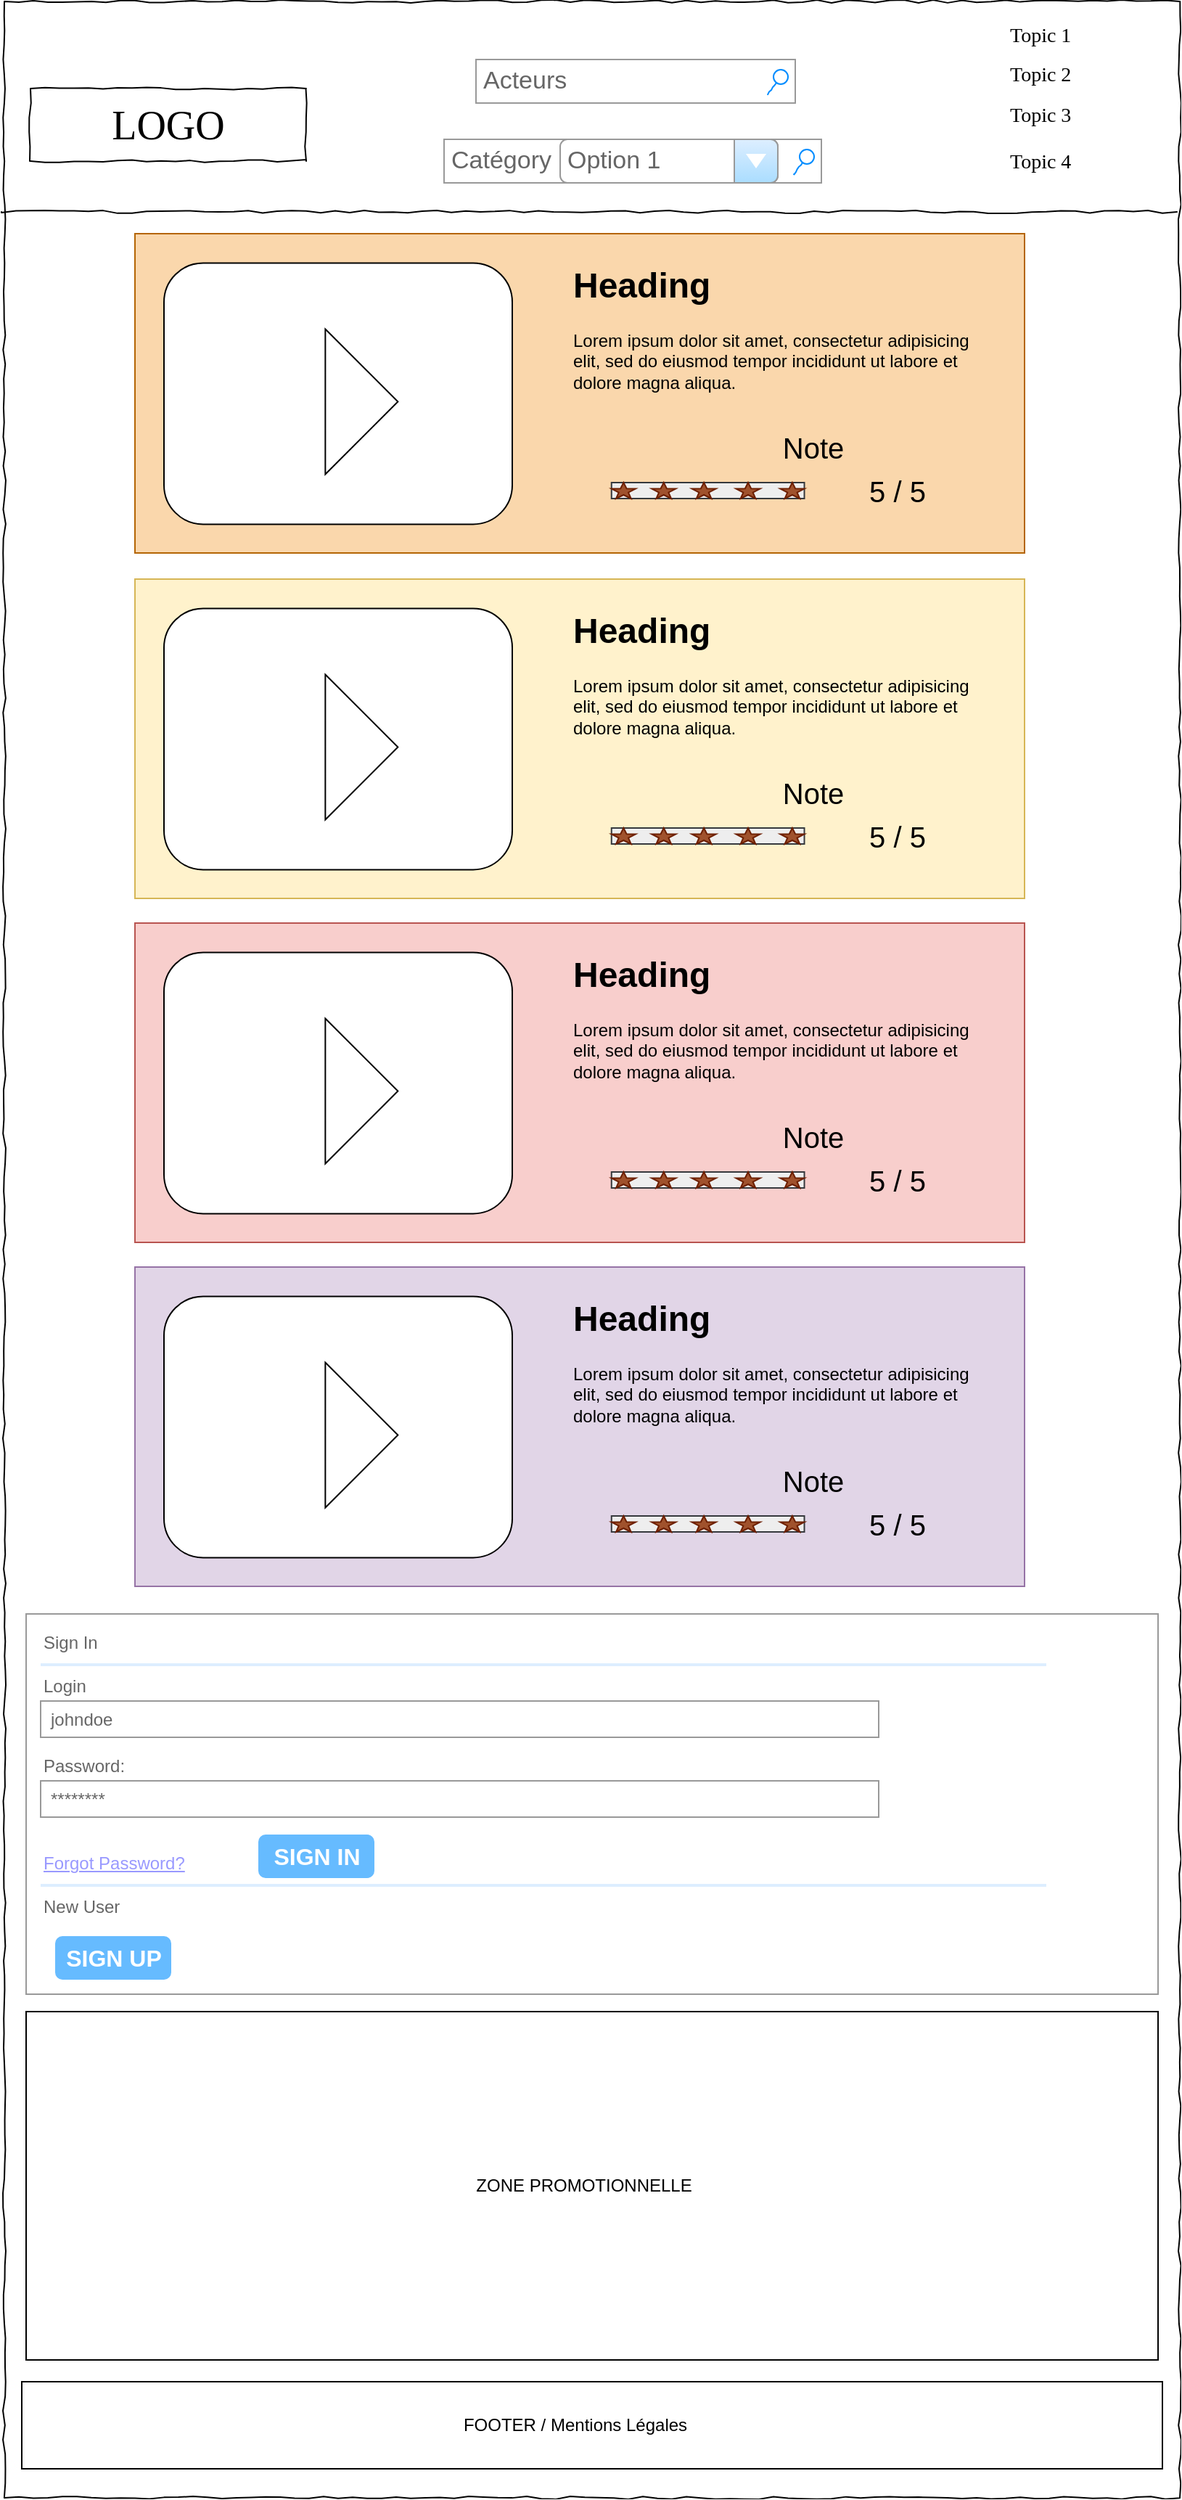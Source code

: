 <mxfile version="10.6.0" type="github"><diagram name="Page-1" id="03018318-947c-dd8e-b7a3-06fadd420f32"><mxGraphModel dx="1885" dy="1305" grid="1" gridSize="10" guides="1" tooltips="1" connect="1" arrows="1" fold="1" page="1" pageScale="1" pageWidth="827" pageHeight="1169" background="#ffffff" math="0" shadow="0"><root><mxCell id="0"/><mxCell id="1" parent="0"/><mxCell id="677b7b8949515195-1" value="" style="whiteSpace=wrap;html=1;rounded=0;shadow=0;labelBackgroundColor=none;strokeColor=#000000;strokeWidth=1;fillColor=none;fontFamily=Verdana;fontSize=12;fontColor=#000000;align=center;comic=1;" parent="1" vertex="1"><mxGeometry x="22" width="810" height="1720" as="geometry"/></mxCell><mxCell id="677b7b8949515195-2" value="LOGO" style="whiteSpace=wrap;html=1;rounded=0;shadow=0;labelBackgroundColor=none;strokeColor=#000000;strokeWidth=1;fillColor=#ffffff;fontFamily=Verdana;fontSize=28;fontColor=#000000;align=center;comic=1;" parent="1" vertex="1"><mxGeometry x="40" y="60" width="190" height="50" as="geometry"/></mxCell><mxCell id="677b7b8949515195-3" value="Acteurs" style="strokeWidth=1;shadow=0;dashed=0;align=center;html=1;shape=mxgraph.mockup.forms.searchBox;strokeColor=#999999;mainText=;fillColor=#ffffff;strokeColor2=#008cff;fontColor=#666666;fontSize=17;align=left;spacingLeft=3;rounded=0;labelBackgroundColor=none;comic=1;" parent="1" vertex="1"><mxGeometry x="347" y="40" width="220" height="30" as="geometry"/></mxCell><mxCell id="677b7b8949515195-4" value="Topic 1" style="text;html=1;points=[];align=left;verticalAlign=top;spacingTop=-4;fontSize=14;fontFamily=Verdana;fontColor=#000000;" parent="1" vertex="1"><mxGeometry x="713" y="12.5" width="60" height="20" as="geometry"/></mxCell><mxCell id="677b7b8949515195-5" value="Topic 2" style="text;html=1;points=[];align=left;verticalAlign=top;spacingTop=-4;fontSize=14;fontFamily=Verdana;fontColor=#000000;" parent="1" vertex="1"><mxGeometry x="713" y="40" width="60" height="20" as="geometry"/></mxCell><mxCell id="677b7b8949515195-6" value="Topic 3" style="text;html=1;points=[];align=left;verticalAlign=top;spacingTop=-4;fontSize=14;fontFamily=Verdana;fontColor=#000000;" parent="1" vertex="1"><mxGeometry x="713" y="67.5" width="60" height="20" as="geometry"/></mxCell><mxCell id="677b7b8949515195-7" value="Topic 4" style="text;html=1;points=[];align=left;verticalAlign=top;spacingTop=-4;fontSize=14;fontFamily=Verdana;fontColor=#000000;" parent="1" vertex="1"><mxGeometry x="713" y="100" width="60" height="20" as="geometry"/></mxCell><mxCell id="677b7b8949515195-9" value="" style="line;strokeWidth=1;html=1;rounded=0;shadow=0;labelBackgroundColor=none;fillColor=none;fontFamily=Verdana;fontSize=14;fontColor=#000000;align=center;comic=1;" parent="1" vertex="1"><mxGeometry x="20" y="140" width="810" height="10" as="geometry"/></mxCell><mxCell id="lKfulkvNiiloIDJ0QxJq-32" value="" style="group" parent="1" vertex="1" connectable="0"><mxGeometry x="340" y="454.5" width="70" height="11" as="geometry"/></mxCell><mxCell id="lKfulkvNiiloIDJ0QxJq-38" value="" style="group" parent="1" vertex="1" connectable="0"><mxGeometry x="600" y="460" width="50" height="11" as="geometry"/></mxCell><mxCell id="taW5gzrHJT_6qCk1yIk9-72" value="" style="strokeWidth=1;shadow=0;dashed=0;align=center;html=1;shape=mxgraph.mockup.forms.rrect;rSize=0;strokeColor=#999999;fillColor=#ffffff;" parent="1" vertex="1"><mxGeometry x="37" y="1111" width="780" height="262" as="geometry"/></mxCell><mxCell id="taW5gzrHJT_6qCk1yIk9-73" value="Sign In" style="strokeWidth=1;shadow=0;dashed=0;align=center;html=1;shape=mxgraph.mockup.forms.anchor;fontSize=12;fontColor=#666666;align=left;resizeWidth=1;spacingLeft=0;" parent="taW5gzrHJT_6qCk1yIk9-72" vertex="1"><mxGeometry width="385" height="20" relative="1" as="geometry"><mxPoint x="10" y="10" as="offset"/></mxGeometry></mxCell><mxCell id="taW5gzrHJT_6qCk1yIk9-74" value="" style="shape=line;strokeColor=#ddeeff;strokeWidth=2;html=1;resizeWidth=1;" parent="taW5gzrHJT_6qCk1yIk9-72" vertex="1"><mxGeometry width="693" height="10" relative="1" as="geometry"><mxPoint x="10" y="30" as="offset"/></mxGeometry></mxCell><mxCell id="taW5gzrHJT_6qCk1yIk9-75" value="Login" style="strokeWidth=1;shadow=0;dashed=0;align=center;html=1;shape=mxgraph.mockup.forms.anchor;fontSize=12;fontColor=#666666;align=left;resizeWidth=1;spacingLeft=0;" parent="taW5gzrHJT_6qCk1yIk9-72" vertex="1"><mxGeometry width="385" height="20" relative="1" as="geometry"><mxPoint x="10" y="40" as="offset"/></mxGeometry></mxCell><mxCell id="taW5gzrHJT_6qCk1yIk9-76" value="johndoe" style="strokeWidth=1;shadow=0;dashed=0;align=center;html=1;shape=mxgraph.mockup.forms.rrect;rSize=0;strokeColor=#999999;fontColor=#666666;align=left;spacingLeft=5;resizeWidth=1;" parent="taW5gzrHJT_6qCk1yIk9-72" vertex="1"><mxGeometry width="577.5" height="25" relative="1" as="geometry"><mxPoint x="10" y="60" as="offset"/></mxGeometry></mxCell><mxCell id="taW5gzrHJT_6qCk1yIk9-77" value="Password:" style="strokeWidth=1;shadow=0;dashed=0;align=center;html=1;shape=mxgraph.mockup.forms.anchor;fontSize=12;fontColor=#666666;align=left;resizeWidth=1;spacingLeft=0;" parent="taW5gzrHJT_6qCk1yIk9-72" vertex="1"><mxGeometry width="385" height="20" relative="1" as="geometry"><mxPoint x="10" y="95" as="offset"/></mxGeometry></mxCell><mxCell id="taW5gzrHJT_6qCk1yIk9-78" value="********" style="strokeWidth=1;shadow=0;dashed=0;align=center;html=1;shape=mxgraph.mockup.forms.rrect;rSize=0;strokeColor=#999999;fontColor=#666666;align=left;spacingLeft=5;resizeWidth=1;" parent="taW5gzrHJT_6qCk1yIk9-72" vertex="1"><mxGeometry width="577.5" height="25" relative="1" as="geometry"><mxPoint x="10" y="115" as="offset"/></mxGeometry></mxCell><mxCell id="taW5gzrHJT_6qCk1yIk9-79" value="SIGN IN" style="strokeWidth=1;shadow=0;dashed=0;align=center;html=1;shape=mxgraph.mockup.forms.rrect;rSize=5;strokeColor=none;fontColor=#ffffff;fillColor=#66bbff;fontSize=16;fontStyle=1;" parent="taW5gzrHJT_6qCk1yIk9-72" vertex="1"><mxGeometry y="1" width="80" height="30" relative="1" as="geometry"><mxPoint x="160" y="-110" as="offset"/></mxGeometry></mxCell><mxCell id="taW5gzrHJT_6qCk1yIk9-80" value="Forgot Password?" style="strokeWidth=1;shadow=0;dashed=0;align=center;html=1;shape=mxgraph.mockup.forms.anchor;fontSize=12;fontColor=#9999ff;align=left;spacingLeft=0;fontStyle=4;resizeWidth=1;" parent="taW5gzrHJT_6qCk1yIk9-72" vertex="1"><mxGeometry y="1" width="577.5" height="20" relative="1" as="geometry"><mxPoint x="10" y="-100" as="offset"/></mxGeometry></mxCell><mxCell id="taW5gzrHJT_6qCk1yIk9-81" value="" style="shape=line;strokeColor=#ddeeff;strokeWidth=2;html=1;resizeWidth=1;" parent="taW5gzrHJT_6qCk1yIk9-72" vertex="1"><mxGeometry y="1" width="693" height="10" relative="1" as="geometry"><mxPoint x="10" y="-80" as="offset"/></mxGeometry></mxCell><mxCell id="taW5gzrHJT_6qCk1yIk9-82" value="New User" style="strokeWidth=1;shadow=0;dashed=0;align=center;html=1;shape=mxgraph.mockup.forms.anchor;fontSize=12;fontColor=#666666;align=left;spacingLeft=0;resizeWidth=1;" parent="taW5gzrHJT_6qCk1yIk9-72" vertex="1"><mxGeometry y="1" width="577.5" height="20" relative="1" as="geometry"><mxPoint x="10" y="-70" as="offset"/></mxGeometry></mxCell><mxCell id="taW5gzrHJT_6qCk1yIk9-83" value="SIGN UP" style="strokeWidth=1;shadow=0;dashed=0;align=center;html=1;shape=mxgraph.mockup.forms.rrect;rSize=5;strokeColor=none;fontColor=#ffffff;fillColor=#66bbff;fontSize=16;fontStyle=1;" parent="taW5gzrHJT_6qCk1yIk9-72" vertex="1"><mxGeometry y="1" width="80" height="30" relative="1" as="geometry"><mxPoint x="20" y="-40" as="offset"/></mxGeometry></mxCell><mxCell id="eTS7ZX2Xojl26fILgwfa-23" value="" style="group" parent="1" vertex="1" connectable="0"><mxGeometry x="325" y="95" width="260" height="30" as="geometry"/></mxCell><mxCell id="lKfulkvNiiloIDJ0QxJq-56" value="Catégory" style="strokeWidth=1;shadow=0;dashed=0;align=center;html=1;shape=mxgraph.mockup.forms.searchBox;strokeColor=#999999;mainText=;fillColor=#ffffff;strokeColor2=#008cff;fontColor=#666666;fontSize=17;align=left;spacingLeft=3;rounded=0;labelBackgroundColor=none;comic=1;" parent="eTS7ZX2Xojl26fILgwfa-23" vertex="1"><mxGeometry width="260" height="30" as="geometry"/></mxCell><mxCell id="lKfulkvNiiloIDJ0QxJq-57" value="Option 1" style="strokeWidth=1;shadow=0;dashed=0;align=center;html=1;shape=mxgraph.mockup.forms.comboBox;strokeColor=#999999;fillColor=#ddeeff;align=left;fillColor2=#aaddff;mainText=;fontColor=#666666;fontSize=17;spacingLeft=3;" parent="eTS7ZX2Xojl26fILgwfa-23" vertex="1"><mxGeometry x="80" width="150" height="30" as="geometry"/></mxCell><mxCell id="SV3RdpETDHcTMeed_l93-1" value="" style="group" vertex="1" connectable="0" parent="1"><mxGeometry x="34" y="1640" width="780" height="60" as="geometry"/></mxCell><mxCell id="lKfulkvNiiloIDJ0QxJq-52" value="" style="rounded=0;whiteSpace=wrap;html=1;" parent="SV3RdpETDHcTMeed_l93-1" vertex="1"><mxGeometry width="786" height="60" as="geometry"/></mxCell><mxCell id="lKfulkvNiiloIDJ0QxJq-53" value="FOOTER / Mentions Légales" style="text;html=1;strokeColor=none;fillColor=none;align=center;verticalAlign=middle;whiteSpace=wrap;rounded=0;" parent="SV3RdpETDHcTMeed_l93-1" vertex="1"><mxGeometry x="162" y="20" width="439" height="20" as="geometry"/></mxCell><mxCell id="SV3RdpETDHcTMeed_l93-2" value="" style="group" vertex="1" connectable="0" parent="1"><mxGeometry x="37" y="1385" width="780" height="240" as="geometry"/></mxCell><mxCell id="lKfulkvNiiloIDJ0QxJq-54" value="" style="rounded=0;whiteSpace=wrap;html=1;" parent="SV3RdpETDHcTMeed_l93-2" vertex="1"><mxGeometry width="780" height="240" as="geometry"/></mxCell><mxCell id="lKfulkvNiiloIDJ0QxJq-55" value="ZONE PROMOTIONNELLE" style="text;html=1;strokeColor=none;fillColor=none;align=center;verticalAlign=middle;whiteSpace=wrap;rounded=0;" parent="SV3RdpETDHcTMeed_l93-2" vertex="1"><mxGeometry x="235.5" y="92.5" width="297" height="55" as="geometry"/></mxCell><mxCell id="SV3RdpETDHcTMeed_l93-64" value="" style="group" vertex="1" connectable="0" parent="1"><mxGeometry x="112" y="160" width="615" height="220" as="geometry"/></mxCell><mxCell id="SV3RdpETDHcTMeed_l93-65" value="" style="group" vertex="1" connectable="0" parent="SV3RdpETDHcTMeed_l93-64"><mxGeometry width="613" height="220" as="geometry"/></mxCell><mxCell id="SV3RdpETDHcTMeed_l93-66" value="" style="group" vertex="1" connectable="0" parent="SV3RdpETDHcTMeed_l93-65"><mxGeometry width="613" height="220" as="geometry"/></mxCell><mxCell id="SV3RdpETDHcTMeed_l93-67" value="" style="group" vertex="1" connectable="0" parent="SV3RdpETDHcTMeed_l93-66"><mxGeometry width="613" height="220" as="geometry"/></mxCell><mxCell id="SV3RdpETDHcTMeed_l93-68" value="" style="text;html=1;strokeColor=#b46504;fillColor=#fad7ac;spacing=5;spacingTop=-20;whiteSpace=wrap;overflow=hidden;rounded=0;" vertex="1" parent="SV3RdpETDHcTMeed_l93-67"><mxGeometry width="613" height="220" as="geometry"/></mxCell><mxCell id="SV3RdpETDHcTMeed_l93-69" value="&lt;h1&gt;Heading&lt;/h1&gt;&lt;p&gt;Lorem ipsum dolor sit amet, consectetur adipisicing elit, sed do eiusmod tempor incididunt ut labore et dolore magna aliqua.&lt;/p&gt;" style="text;html=1;strokeColor=none;fillColor=none;spacing=5;spacingTop=-20;whiteSpace=wrap;overflow=hidden;rounded=0;" vertex="1" parent="SV3RdpETDHcTMeed_l93-67"><mxGeometry x="297" y="16" width="293" height="121" as="geometry"/></mxCell><mxCell id="SV3RdpETDHcTMeed_l93-70" value="&lt;font style=&quot;font-size: 20px&quot;&gt;Note&lt;/font&gt;" style="text;html=1;strokeColor=none;fillColor=none;align=center;verticalAlign=middle;whiteSpace=wrap;rounded=0;" vertex="1" parent="SV3RdpETDHcTMeed_l93-67"><mxGeometry x="403.342" y="137.176" width="129.053" height="20.24" as="geometry"/></mxCell><mxCell id="SV3RdpETDHcTMeed_l93-71" value="&lt;font style=&quot;font-size: 20px&quot;&gt;5 / 5&lt;/font&gt;" style="text;html=1;strokeColor=none;fillColor=none;align=center;verticalAlign=middle;whiteSpace=wrap;rounded=0;" vertex="1" parent="SV3RdpETDHcTMeed_l93-67"><mxGeometry x="461.053" y="166.916" width="129.053" height="20.24" as="geometry"/></mxCell><mxCell id="SV3RdpETDHcTMeed_l93-72" value="" style="group" vertex="1" connectable="0" parent="SV3RdpETDHcTMeed_l93-67"><mxGeometry x="328.379" y="91.5" width="132.884" height="91" as="geometry"/></mxCell><mxCell id="SV3RdpETDHcTMeed_l93-73" value="" style="group;fillColor=#eeeeee;strokeColor=#36393d;" vertex="1" connectable="0" parent="SV3RdpETDHcTMeed_l93-72"><mxGeometry y="80" width="132.884" height="11" as="geometry"/></mxCell><mxCell id="SV3RdpETDHcTMeed_l93-74" value="" style="group" vertex="1" connectable="0" parent="SV3RdpETDHcTMeed_l93-73"><mxGeometry width="132.884" height="11" as="geometry"/></mxCell><mxCell id="SV3RdpETDHcTMeed_l93-75" value="" style="group" vertex="1" connectable="0" parent="SV3RdpETDHcTMeed_l93-74"><mxGeometry width="132.884" height="11" as="geometry"/></mxCell><mxCell id="SV3RdpETDHcTMeed_l93-76" value="" style="shadow=0;dashed=0;html=1;strokeColor=#6D1F00;labelPosition=center;verticalLabelPosition=bottom;verticalAlign=top;align=center;shape=mxgraph.mscae.general_symbols.premium_star;fillColor=#a0522d;fontColor=#ffffff;" vertex="1" parent="SV3RdpETDHcTMeed_l93-75"><mxGeometry width="16.611" height="11" as="geometry"/></mxCell><mxCell id="SV3RdpETDHcTMeed_l93-77" value="" style="shadow=0;dashed=0;html=1;strokeColor=#6D1F00;labelPosition=center;verticalLabelPosition=bottom;verticalAlign=top;align=center;shape=mxgraph.mscae.general_symbols.premium_star;fillColor=#a0522d;fontColor=#ffffff;" vertex="1" parent="SV3RdpETDHcTMeed_l93-75"><mxGeometry x="27.684" width="16.611" height="11" as="geometry"/></mxCell><mxCell id="SV3RdpETDHcTMeed_l93-78" value="" style="shadow=0;dashed=0;html=1;strokeColor=#6D1F00;labelPosition=center;verticalLabelPosition=bottom;verticalAlign=top;align=center;shape=mxgraph.mscae.general_symbols.premium_star;fillColor=#a0522d;fontColor=#ffffff;" vertex="1" parent="SV3RdpETDHcTMeed_l93-75"><mxGeometry x="55.368" width="16.611" height="11" as="geometry"/></mxCell><mxCell id="SV3RdpETDHcTMeed_l93-79" value="" style="shadow=0;dashed=0;html=1;strokeColor=#6D1F00;labelPosition=center;verticalLabelPosition=bottom;verticalAlign=top;align=center;shape=mxgraph.mscae.general_symbols.premium_star;fillColor=#a0522d;fontColor=#ffffff;" vertex="1" parent="SV3RdpETDHcTMeed_l93-75"><mxGeometry x="85.821" width="16.611" height="11" as="geometry"/></mxCell><mxCell id="SV3RdpETDHcTMeed_l93-80" value="" style="shadow=0;dashed=0;html=1;strokeColor=#6D1F00;labelPosition=center;verticalLabelPosition=bottom;verticalAlign=top;align=center;shape=mxgraph.mscae.general_symbols.premium_star;fillColor=#a0522d;fontColor=#ffffff;" vertex="1" parent="SV3RdpETDHcTMeed_l93-75"><mxGeometry x="116.274" width="16.611" height="11" as="geometry"/></mxCell><mxCell id="SV3RdpETDHcTMeed_l93-81" value="" style="group" vertex="1" connectable="0" parent="SV3RdpETDHcTMeed_l93-66"><mxGeometry y="10.12" width="613" height="256.036" as="geometry"/></mxCell><mxCell id="SV3RdpETDHcTMeed_l93-82" value="" style="group" vertex="1" connectable="0" parent="SV3RdpETDHcTMeed_l93-81"><mxGeometry x="20" y="10.12" width="270" height="242.88" as="geometry"/></mxCell><mxCell id="SV3RdpETDHcTMeed_l93-83" value="" style="rounded=1;whiteSpace=wrap;html=1;" vertex="1" parent="SV3RdpETDHcTMeed_l93-82"><mxGeometry width="240" height="180" as="geometry"/></mxCell><mxCell id="SV3RdpETDHcTMeed_l93-84" value="" style="triangle;whiteSpace=wrap;html=1;" vertex="1" parent="SV3RdpETDHcTMeed_l93-82"><mxGeometry x="111.176" y="45.54" width="50" height="100" as="geometry"/></mxCell><mxCell id="SV3RdpETDHcTMeed_l93-20" value="" style="group" vertex="1" connectable="0" parent="1"><mxGeometry x="112" y="872" width="613" height="266.156" as="geometry"/></mxCell><mxCell id="SV3RdpETDHcTMeed_l93-19" value="" style="group" vertex="1" connectable="0" parent="SV3RdpETDHcTMeed_l93-20"><mxGeometry width="613" height="220" as="geometry"/></mxCell><mxCell id="lKfulkvNiiloIDJ0QxJq-4" value="" style="text;html=1;strokeColor=#9673a6;fillColor=#e1d5e7;spacing=5;spacingTop=-20;whiteSpace=wrap;overflow=hidden;rounded=0;" parent="SV3RdpETDHcTMeed_l93-19" vertex="1"><mxGeometry width="613" height="220" as="geometry"/></mxCell><mxCell id="lKfulkvNiiloIDJ0QxJq-21" value="&lt;h1&gt;Heading&lt;/h1&gt;&lt;p&gt;Lorem ipsum dolor sit amet, consectetur adipisicing elit, sed do eiusmod tempor incididunt ut labore et dolore magna aliqua.&lt;/p&gt;" style="text;html=1;strokeColor=none;fillColor=none;spacing=5;spacingTop=-20;whiteSpace=wrap;overflow=hidden;rounded=0;" parent="SV3RdpETDHcTMeed_l93-19" vertex="1"><mxGeometry x="297" y="16" width="293" height="121" as="geometry"/></mxCell><mxCell id="taW5gzrHJT_6qCk1yIk9-86" value="&lt;font style=&quot;font-size: 20px&quot;&gt;Note&lt;/font&gt;" style="text;html=1;strokeColor=none;fillColor=none;align=center;verticalAlign=middle;whiteSpace=wrap;rounded=0;" parent="SV3RdpETDHcTMeed_l93-19" vertex="1"><mxGeometry x="403.342" y="137.176" width="129.053" height="20.24" as="geometry"/></mxCell><mxCell id="taW5gzrHJT_6qCk1yIk9-93" value="&lt;font style=&quot;font-size: 20px&quot;&gt;5 / 5&lt;/font&gt;" style="text;html=1;strokeColor=none;fillColor=none;align=center;verticalAlign=middle;whiteSpace=wrap;rounded=0;" parent="SV3RdpETDHcTMeed_l93-19" vertex="1"><mxGeometry x="461.053" y="166.916" width="129.053" height="20.24" as="geometry"/></mxCell><mxCell id="taW5gzrHJT_6qCk1yIk9-41" value="" style="group" parent="SV3RdpETDHcTMeed_l93-19" vertex="1" connectable="0"><mxGeometry x="328.379" y="91.5" width="132.884" height="91" as="geometry"/></mxCell><mxCell id="taW5gzrHJT_6qCk1yIk9-42" value="" style="group;fillColor=#eeeeee;strokeColor=#36393d;" parent="taW5gzrHJT_6qCk1yIk9-41" vertex="1" connectable="0"><mxGeometry y="80" width="132.884" height="11" as="geometry"/></mxCell><mxCell id="taW5gzrHJT_6qCk1yIk9-43" value="" style="group" parent="taW5gzrHJT_6qCk1yIk9-42" vertex="1" connectable="0"><mxGeometry width="132.884" height="11" as="geometry"/></mxCell><mxCell id="taW5gzrHJT_6qCk1yIk9-44" value="" style="group" parent="taW5gzrHJT_6qCk1yIk9-43" vertex="1" connectable="0"><mxGeometry width="132.884" height="11" as="geometry"/></mxCell><mxCell id="taW5gzrHJT_6qCk1yIk9-45" value="" style="shadow=0;dashed=0;html=1;strokeColor=#6D1F00;labelPosition=center;verticalLabelPosition=bottom;verticalAlign=top;align=center;shape=mxgraph.mscae.general_symbols.premium_star;fillColor=#a0522d;fontColor=#ffffff;" parent="taW5gzrHJT_6qCk1yIk9-44" vertex="1"><mxGeometry width="16.611" height="11" as="geometry"/></mxCell><mxCell id="taW5gzrHJT_6qCk1yIk9-46" value="" style="shadow=0;dashed=0;html=1;strokeColor=#6D1F00;labelPosition=center;verticalLabelPosition=bottom;verticalAlign=top;align=center;shape=mxgraph.mscae.general_symbols.premium_star;fillColor=#a0522d;fontColor=#ffffff;" parent="taW5gzrHJT_6qCk1yIk9-44" vertex="1"><mxGeometry x="27.684" width="16.611" height="11" as="geometry"/></mxCell><mxCell id="taW5gzrHJT_6qCk1yIk9-47" value="" style="shadow=0;dashed=0;html=1;strokeColor=#6D1F00;labelPosition=center;verticalLabelPosition=bottom;verticalAlign=top;align=center;shape=mxgraph.mscae.general_symbols.premium_star;fillColor=#a0522d;fontColor=#ffffff;" parent="taW5gzrHJT_6qCk1yIk9-44" vertex="1"><mxGeometry x="55.368" width="16.611" height="11" as="geometry"/></mxCell><mxCell id="taW5gzrHJT_6qCk1yIk9-48" value="" style="shadow=0;dashed=0;html=1;strokeColor=#6D1F00;labelPosition=center;verticalLabelPosition=bottom;verticalAlign=top;align=center;shape=mxgraph.mscae.general_symbols.premium_star;fillColor=#a0522d;fontColor=#ffffff;" parent="taW5gzrHJT_6qCk1yIk9-44" vertex="1"><mxGeometry x="85.821" width="16.611" height="11" as="geometry"/></mxCell><mxCell id="taW5gzrHJT_6qCk1yIk9-49" value="" style="shadow=0;dashed=0;html=1;strokeColor=#6D1F00;labelPosition=center;verticalLabelPosition=bottom;verticalAlign=top;align=center;shape=mxgraph.mscae.general_symbols.premium_star;fillColor=#a0522d;fontColor=#ffffff;" parent="taW5gzrHJT_6qCk1yIk9-44" vertex="1"><mxGeometry x="116.274" width="16.611" height="11" as="geometry"/></mxCell><mxCell id="SV3RdpETDHcTMeed_l93-3" value="" style="group" vertex="1" connectable="0" parent="SV3RdpETDHcTMeed_l93-20"><mxGeometry y="10.12" width="613" height="256.036" as="geometry"/></mxCell><mxCell id="lKfulkvNiiloIDJ0QxJq-15" value="" style="group" parent="SV3RdpETDHcTMeed_l93-3" vertex="1" connectable="0"><mxGeometry x="20" y="10.12" width="270" height="242.88" as="geometry"/></mxCell><mxCell id="lKfulkvNiiloIDJ0QxJq-16" value="" style="rounded=1;whiteSpace=wrap;html=1;" parent="lKfulkvNiiloIDJ0QxJq-15" vertex="1"><mxGeometry width="240" height="180" as="geometry"/></mxCell><mxCell id="lKfulkvNiiloIDJ0QxJq-17" value="" style="triangle;whiteSpace=wrap;html=1;" parent="lKfulkvNiiloIDJ0QxJq-15" vertex="1"><mxGeometry x="111.176" y="45.54" width="50" height="100" as="geometry"/></mxCell><mxCell id="SV3RdpETDHcTMeed_l93-25" value="" style="group" vertex="1" connectable="0" parent="1"><mxGeometry x="112" y="635" width="613" height="220" as="geometry"/></mxCell><mxCell id="SV3RdpETDHcTMeed_l93-26" value="" style="text;html=1;strokeColor=#b85450;fillColor=#f8cecc;spacing=5;spacingTop=-20;whiteSpace=wrap;overflow=hidden;rounded=0;" vertex="1" parent="SV3RdpETDHcTMeed_l93-25"><mxGeometry width="613" height="220" as="geometry"/></mxCell><mxCell id="SV3RdpETDHcTMeed_l93-27" value="&lt;h1&gt;Heading&lt;/h1&gt;&lt;p&gt;Lorem ipsum dolor sit amet, consectetur adipisicing elit, sed do eiusmod tempor incididunt ut labore et dolore magna aliqua.&lt;/p&gt;" style="text;html=1;strokeColor=none;fillColor=none;spacing=5;spacingTop=-20;whiteSpace=wrap;overflow=hidden;rounded=0;" vertex="1" parent="SV3RdpETDHcTMeed_l93-25"><mxGeometry x="297" y="16" width="293" height="121" as="geometry"/></mxCell><mxCell id="SV3RdpETDHcTMeed_l93-28" value="&lt;font style=&quot;font-size: 20px&quot;&gt;Note&lt;/font&gt;" style="text;html=1;strokeColor=none;fillColor=none;align=center;verticalAlign=middle;whiteSpace=wrap;rounded=0;" vertex="1" parent="SV3RdpETDHcTMeed_l93-25"><mxGeometry x="403.342" y="137.176" width="129.053" height="20.24" as="geometry"/></mxCell><mxCell id="SV3RdpETDHcTMeed_l93-29" value="&lt;font style=&quot;font-size: 20px&quot;&gt;5 / 5&lt;/font&gt;" style="text;html=1;strokeColor=none;fillColor=none;align=center;verticalAlign=middle;whiteSpace=wrap;rounded=0;" vertex="1" parent="SV3RdpETDHcTMeed_l93-25"><mxGeometry x="461.053" y="166.916" width="129.053" height="20.24" as="geometry"/></mxCell><mxCell id="SV3RdpETDHcTMeed_l93-30" value="" style="group" vertex="1" connectable="0" parent="SV3RdpETDHcTMeed_l93-25"><mxGeometry x="328.379" y="91.5" width="132.884" height="91" as="geometry"/></mxCell><mxCell id="SV3RdpETDHcTMeed_l93-31" value="" style="group;fillColor=#eeeeee;strokeColor=#36393d;" vertex="1" connectable="0" parent="SV3RdpETDHcTMeed_l93-30"><mxGeometry y="80" width="132.884" height="11" as="geometry"/></mxCell><mxCell id="SV3RdpETDHcTMeed_l93-32" value="" style="group" vertex="1" connectable="0" parent="SV3RdpETDHcTMeed_l93-31"><mxGeometry width="132.884" height="11" as="geometry"/></mxCell><mxCell id="SV3RdpETDHcTMeed_l93-33" value="" style="group" vertex="1" connectable="0" parent="SV3RdpETDHcTMeed_l93-32"><mxGeometry width="132.884" height="11" as="geometry"/></mxCell><mxCell id="SV3RdpETDHcTMeed_l93-34" value="" style="shadow=0;dashed=0;html=1;strokeColor=#6D1F00;labelPosition=center;verticalLabelPosition=bottom;verticalAlign=top;align=center;shape=mxgraph.mscae.general_symbols.premium_star;fillColor=#a0522d;fontColor=#ffffff;" vertex="1" parent="SV3RdpETDHcTMeed_l93-33"><mxGeometry width="16.611" height="11" as="geometry"/></mxCell><mxCell id="SV3RdpETDHcTMeed_l93-35" value="" style="shadow=0;dashed=0;html=1;strokeColor=#6D1F00;labelPosition=center;verticalLabelPosition=bottom;verticalAlign=top;align=center;shape=mxgraph.mscae.general_symbols.premium_star;fillColor=#a0522d;fontColor=#ffffff;" vertex="1" parent="SV3RdpETDHcTMeed_l93-33"><mxGeometry x="27.684" width="16.611" height="11" as="geometry"/></mxCell><mxCell id="SV3RdpETDHcTMeed_l93-36" value="" style="shadow=0;dashed=0;html=1;strokeColor=#6D1F00;labelPosition=center;verticalLabelPosition=bottom;verticalAlign=top;align=center;shape=mxgraph.mscae.general_symbols.premium_star;fillColor=#a0522d;fontColor=#ffffff;" vertex="1" parent="SV3RdpETDHcTMeed_l93-33"><mxGeometry x="55.368" width="16.611" height="11" as="geometry"/></mxCell><mxCell id="SV3RdpETDHcTMeed_l93-37" value="" style="shadow=0;dashed=0;html=1;strokeColor=#6D1F00;labelPosition=center;verticalLabelPosition=bottom;verticalAlign=top;align=center;shape=mxgraph.mscae.general_symbols.premium_star;fillColor=#a0522d;fontColor=#ffffff;" vertex="1" parent="SV3RdpETDHcTMeed_l93-33"><mxGeometry x="85.821" width="16.611" height="11" as="geometry"/></mxCell><mxCell id="SV3RdpETDHcTMeed_l93-38" value="" style="shadow=0;dashed=0;html=1;strokeColor=#6D1F00;labelPosition=center;verticalLabelPosition=bottom;verticalAlign=top;align=center;shape=mxgraph.mscae.general_symbols.premium_star;fillColor=#a0522d;fontColor=#ffffff;" vertex="1" parent="SV3RdpETDHcTMeed_l93-33"><mxGeometry x="116.274" width="16.611" height="11" as="geometry"/></mxCell><mxCell id="SV3RdpETDHcTMeed_l93-39" value="" style="group" vertex="1" connectable="0" parent="1"><mxGeometry x="112" y="645.12" width="613" height="256.036" as="geometry"/></mxCell><mxCell id="SV3RdpETDHcTMeed_l93-40" value="" style="group" vertex="1" connectable="0" parent="SV3RdpETDHcTMeed_l93-39"><mxGeometry x="20" y="10.12" width="270" height="242.88" as="geometry"/></mxCell><mxCell id="SV3RdpETDHcTMeed_l93-41" value="" style="rounded=1;whiteSpace=wrap;html=1;" vertex="1" parent="SV3RdpETDHcTMeed_l93-40"><mxGeometry width="240" height="180" as="geometry"/></mxCell><mxCell id="SV3RdpETDHcTMeed_l93-42" value="" style="triangle;whiteSpace=wrap;html=1;" vertex="1" parent="SV3RdpETDHcTMeed_l93-40"><mxGeometry x="111.176" y="45.54" width="50" height="100" as="geometry"/></mxCell><mxCell id="SV3RdpETDHcTMeed_l93-46" value="" style="group" vertex="1" connectable="0" parent="1"><mxGeometry x="112" y="398" width="613" height="220" as="geometry"/></mxCell><mxCell id="SV3RdpETDHcTMeed_l93-47" value="" style="text;html=1;strokeColor=#d6b656;fillColor=#fff2cc;spacing=5;spacingTop=-20;whiteSpace=wrap;overflow=hidden;rounded=0;" vertex="1" parent="SV3RdpETDHcTMeed_l93-46"><mxGeometry width="613" height="220" as="geometry"/></mxCell><mxCell id="SV3RdpETDHcTMeed_l93-48" value="&lt;h1&gt;Heading&lt;/h1&gt;&lt;p&gt;Lorem ipsum dolor sit amet, consectetur adipisicing elit, sed do eiusmod tempor incididunt ut labore et dolore magna aliqua.&lt;/p&gt;" style="text;html=1;strokeColor=none;fillColor=none;spacing=5;spacingTop=-20;whiteSpace=wrap;overflow=hidden;rounded=0;" vertex="1" parent="SV3RdpETDHcTMeed_l93-46"><mxGeometry x="297" y="16" width="293" height="121" as="geometry"/></mxCell><mxCell id="SV3RdpETDHcTMeed_l93-49" value="&lt;font style=&quot;font-size: 20px&quot;&gt;Note&lt;/font&gt;" style="text;html=1;strokeColor=none;fillColor=none;align=center;verticalAlign=middle;whiteSpace=wrap;rounded=0;" vertex="1" parent="SV3RdpETDHcTMeed_l93-46"><mxGeometry x="403.342" y="137.176" width="129.053" height="20.24" as="geometry"/></mxCell><mxCell id="SV3RdpETDHcTMeed_l93-50" value="&lt;font style=&quot;font-size: 20px&quot;&gt;5 / 5&lt;/font&gt;" style="text;html=1;strokeColor=none;fillColor=none;align=center;verticalAlign=middle;whiteSpace=wrap;rounded=0;" vertex="1" parent="SV3RdpETDHcTMeed_l93-46"><mxGeometry x="461.053" y="166.916" width="129.053" height="20.24" as="geometry"/></mxCell><mxCell id="SV3RdpETDHcTMeed_l93-51" value="" style="group" vertex="1" connectable="0" parent="SV3RdpETDHcTMeed_l93-46"><mxGeometry x="328.379" y="91.5" width="132.884" height="91" as="geometry"/></mxCell><mxCell id="SV3RdpETDHcTMeed_l93-52" value="" style="group;fillColor=#eeeeee;strokeColor=#36393d;" vertex="1" connectable="0" parent="SV3RdpETDHcTMeed_l93-51"><mxGeometry y="80" width="132.884" height="11" as="geometry"/></mxCell><mxCell id="SV3RdpETDHcTMeed_l93-53" value="" style="group" vertex="1" connectable="0" parent="SV3RdpETDHcTMeed_l93-52"><mxGeometry width="132.884" height="11" as="geometry"/></mxCell><mxCell id="SV3RdpETDHcTMeed_l93-54" value="" style="group" vertex="1" connectable="0" parent="SV3RdpETDHcTMeed_l93-53"><mxGeometry width="132.884" height="11" as="geometry"/></mxCell><mxCell id="SV3RdpETDHcTMeed_l93-55" value="" style="shadow=0;dashed=0;html=1;strokeColor=#6D1F00;labelPosition=center;verticalLabelPosition=bottom;verticalAlign=top;align=center;shape=mxgraph.mscae.general_symbols.premium_star;fillColor=#a0522d;fontColor=#ffffff;" vertex="1" parent="SV3RdpETDHcTMeed_l93-54"><mxGeometry width="16.611" height="11" as="geometry"/></mxCell><mxCell id="SV3RdpETDHcTMeed_l93-56" value="" style="shadow=0;dashed=0;html=1;strokeColor=#6D1F00;labelPosition=center;verticalLabelPosition=bottom;verticalAlign=top;align=center;shape=mxgraph.mscae.general_symbols.premium_star;fillColor=#a0522d;fontColor=#ffffff;" vertex="1" parent="SV3RdpETDHcTMeed_l93-54"><mxGeometry x="27.684" width="16.611" height="11" as="geometry"/></mxCell><mxCell id="SV3RdpETDHcTMeed_l93-57" value="" style="shadow=0;dashed=0;html=1;strokeColor=#6D1F00;labelPosition=center;verticalLabelPosition=bottom;verticalAlign=top;align=center;shape=mxgraph.mscae.general_symbols.premium_star;fillColor=#a0522d;fontColor=#ffffff;" vertex="1" parent="SV3RdpETDHcTMeed_l93-54"><mxGeometry x="55.368" width="16.611" height="11" as="geometry"/></mxCell><mxCell id="SV3RdpETDHcTMeed_l93-58" value="" style="shadow=0;dashed=0;html=1;strokeColor=#6D1F00;labelPosition=center;verticalLabelPosition=bottom;verticalAlign=top;align=center;shape=mxgraph.mscae.general_symbols.premium_star;fillColor=#a0522d;fontColor=#ffffff;" vertex="1" parent="SV3RdpETDHcTMeed_l93-54"><mxGeometry x="85.821" width="16.611" height="11" as="geometry"/></mxCell><mxCell id="SV3RdpETDHcTMeed_l93-59" value="" style="shadow=0;dashed=0;html=1;strokeColor=#6D1F00;labelPosition=center;verticalLabelPosition=bottom;verticalAlign=top;align=center;shape=mxgraph.mscae.general_symbols.premium_star;fillColor=#a0522d;fontColor=#ffffff;" vertex="1" parent="SV3RdpETDHcTMeed_l93-54"><mxGeometry x="116.274" width="16.611" height="11" as="geometry"/></mxCell><mxCell id="SV3RdpETDHcTMeed_l93-60" value="" style="group" vertex="1" connectable="0" parent="1"><mxGeometry x="112" y="408.12" width="613" height="256.036" as="geometry"/></mxCell><mxCell id="SV3RdpETDHcTMeed_l93-61" value="" style="group" vertex="1" connectable="0" parent="SV3RdpETDHcTMeed_l93-60"><mxGeometry x="20" y="10.12" width="270" height="242.88" as="geometry"/></mxCell><mxCell id="SV3RdpETDHcTMeed_l93-62" value="" style="rounded=1;whiteSpace=wrap;html=1;" vertex="1" parent="SV3RdpETDHcTMeed_l93-61"><mxGeometry width="240" height="180" as="geometry"/></mxCell><mxCell id="SV3RdpETDHcTMeed_l93-63" value="" style="triangle;whiteSpace=wrap;html=1;" vertex="1" parent="SV3RdpETDHcTMeed_l93-61"><mxGeometry x="111.176" y="45.54" width="50" height="100" as="geometry"/></mxCell></root></mxGraphModel></diagram><diagram name="Page-2" id="hLN9HZT4j0Z8I33kdb5Z"><mxGraphModel dx="887" dy="614" grid="1" gridSize="10" guides="1" tooltips="1" connect="1" arrows="1" fold="1" page="1" pageScale="1" pageWidth="827" pageHeight="1169" background="#ffffff" math="0" shadow="0"><root><mxCell id="iL2u_vecBOeLbwIJzInu-0"/><mxCell id="iL2u_vecBOeLbwIJzInu-1" parent="iL2u_vecBOeLbwIJzInu-0"/><mxCell id="5Rnkd_WK127DVcCxYAnx-0" value="" style="whiteSpace=wrap;html=1;rounded=0;shadow=0;labelBackgroundColor=none;strokeColor=#000000;strokeWidth=1;fillColor=none;fontFamily=Verdana;fontSize=12;fontColor=#000000;align=center;comic=1;" parent="iL2u_vecBOeLbwIJzInu-1" vertex="1"><mxGeometry x="20" y="10" width="810" height="1400" as="geometry"/></mxCell><mxCell id="iL2u_vecBOeLbwIJzInu-3" value="LOGO" style="whiteSpace=wrap;html=1;rounded=0;shadow=0;labelBackgroundColor=none;strokeColor=#000000;strokeWidth=1;fillColor=#ffffff;fontFamily=Verdana;fontSize=28;fontColor=#000000;align=center;comic=1;" parent="iL2u_vecBOeLbwIJzInu-1" vertex="1"><mxGeometry x="40" y="60" width="190" height="50" as="geometry"/></mxCell><mxCell id="iL2u_vecBOeLbwIJzInu-4" value="Acteurs" style="strokeWidth=1;shadow=0;dashed=0;align=center;html=1;shape=mxgraph.mockup.forms.searchBox;strokeColor=#999999;mainText=;fillColor=#ffffff;strokeColor2=#008cff;fontColor=#666666;fontSize=17;align=left;spacingLeft=3;rounded=0;labelBackgroundColor=none;comic=1;" parent="iL2u_vecBOeLbwIJzInu-1" vertex="1"><mxGeometry x="374.5" y="40" width="220" height="30" as="geometry"/></mxCell><mxCell id="iL2u_vecBOeLbwIJzInu-5" value="Topic 1" style="text;html=1;points=[];align=left;verticalAlign=top;spacingTop=-4;fontSize=14;fontFamily=Verdana;fontColor=#000000;" parent="iL2u_vecBOeLbwIJzInu-1" vertex="1"><mxGeometry x="720" y="20" width="60" height="20" as="geometry"/></mxCell><mxCell id="iL2u_vecBOeLbwIJzInu-6" value="Topic 2" style="text;html=1;points=[];align=left;verticalAlign=top;spacingTop=-4;fontSize=14;fontFamily=Verdana;fontColor=#000000;" parent="iL2u_vecBOeLbwIJzInu-1" vertex="1"><mxGeometry x="720" y="50" width="60" height="20" as="geometry"/></mxCell><mxCell id="iL2u_vecBOeLbwIJzInu-7" value="Topic 3" style="text;html=1;points=[];align=left;verticalAlign=top;spacingTop=-4;fontSize=14;fontFamily=Verdana;fontColor=#000000;" parent="iL2u_vecBOeLbwIJzInu-1" vertex="1"><mxGeometry x="720" y="85" width="60" height="20" as="geometry"/></mxCell><mxCell id="iL2u_vecBOeLbwIJzInu-8" value="Topic 4" style="text;html=1;points=[];align=left;verticalAlign=top;spacingTop=-4;fontSize=14;fontFamily=Verdana;fontColor=#000000;" parent="iL2u_vecBOeLbwIJzInu-1" vertex="1"><mxGeometry x="720" y="112.5" width="60" height="20" as="geometry"/></mxCell><mxCell id="iL2u_vecBOeLbwIJzInu-9" value="" style="line;strokeWidth=1;html=1;rounded=0;shadow=0;labelBackgroundColor=none;fillColor=none;fontFamily=Verdana;fontSize=14;fontColor=#000000;align=center;comic=1;" parent="iL2u_vecBOeLbwIJzInu-1" vertex="1"><mxGeometry x="20" y="140" width="810" height="10" as="geometry"/></mxCell><mxCell id="iL2u_vecBOeLbwIJzInu-10" value="" style="text;html=1;strokeColor=#82b366;fillColor=#d5e8d4;spacing=5;spacingTop=-20;whiteSpace=wrap;overflow=hidden;rounded=0;" parent="iL2u_vecBOeLbwIJzInu-1" vertex="1"><mxGeometry x="55" y="490" width="745" height="172" as="geometry"/></mxCell><mxCell id="iL2u_vecBOeLbwIJzInu-26" value="&lt;h1&gt;Titre film&lt;br&gt;&lt;/h1&gt;&lt;p&gt;Lorem ipsum dolor sit amet, consectetur adipisicing elit, sed do eiusmod tempor incididunt ut labore et dolore magna aliqua.&lt;/p&gt;" style="text;html=1;strokeColor=none;fillColor=none;spacing=5;spacingTop=-20;whiteSpace=wrap;overflow=hidden;rounded=0;" parent="iL2u_vecBOeLbwIJzInu-1" vertex="1"><mxGeometry x="65" y="500" width="725" height="67" as="geometry"/></mxCell><mxCell id="iL2u_vecBOeLbwIJzInu-37" value="" style="group" parent="iL2u_vecBOeLbwIJzInu-1" vertex="1" connectable="0"><mxGeometry x="340" y="454.5" width="70" height="11" as="geometry"/></mxCell><mxCell id="iL2u_vecBOeLbwIJzInu-42" value="" style="group" parent="iL2u_vecBOeLbwIJzInu-1" vertex="1" connectable="0"><mxGeometry x="600" y="460" width="50" height="11" as="geometry"/></mxCell><mxCell id="iL2u_vecBOeLbwIJzInu-46" value="" style="group" parent="iL2u_vecBOeLbwIJzInu-1" vertex="1" connectable="0"><mxGeometry x="55" y="795" width="745" height="270" as="geometry"/></mxCell><mxCell id="iL2u_vecBOeLbwIJzInu-47" value="" style="rounded=0;whiteSpace=wrap;html=1;" parent="iL2u_vecBOeLbwIJzInu-46" vertex="1"><mxGeometry width="750" height="270" as="geometry"/></mxCell><mxCell id="iL2u_vecBOeLbwIJzInu-48" value="Commentaires" style="strokeWidth=1;shadow=0;dashed=0;align=center;html=1;shape=mxgraph.mockup.text.textBox;fillColor=#ffffff;fontColor=#666666;align=left;fontSize=17;spacingLeft=4;spacingTop=-3;strokeColor=#666666;mainText=" parent="iL2u_vecBOeLbwIJzInu-46" vertex="1"><mxGeometry x="30.101" y="9.865" width="697.074" height="31.154" as="geometry"/></mxCell><mxCell id="iL2u_vecBOeLbwIJzInu-49" value="&lt;font color=&quot;#FF0000&quot;&gt;Login&lt;/font&gt;" style="strokeWidth=1;shadow=0;dashed=0;align=center;html=1;shape=mxgraph.mockup.text.textBox;fillColor=#ffffff;fontColor=#666666;align=left;fontSize=17;spacingLeft=4;spacingTop=-3;strokeColor=#666666;mainText=" parent="iL2u_vecBOeLbwIJzInu-46" vertex="1"><mxGeometry x="30.101" y="46.731" width="697.074" height="31.154" as="geometry"/></mxCell><mxCell id="iL2u_vecBOeLbwIJzInu-52" value="&lt;font color=&quot;#FF0000&quot;&gt;password&lt;/font&gt;" style="strokeWidth=1;shadow=0;dashed=0;align=center;html=1;shape=mxgraph.mockup.text.textBox;fillColor=#ffffff;fontColor=#666666;align=left;fontSize=17;spacingLeft=4;spacingTop=-3;strokeColor=#666666;mainText=" parent="iL2u_vecBOeLbwIJzInu-46" vertex="1"><mxGeometry x="30.893" y="88.269" width="697.074" height="31.154" as="geometry"/></mxCell><mxCell id="iL2u_vecBOeLbwIJzInu-53" value="Submit" style="strokeWidth=1;shadow=0;dashed=0;align=center;html=1;shape=mxgraph.mockup.buttons.button;strokeColor=#666666;fontColor=#ffffff;mainText=;buttonStyle=round;fontSize=17;fontStyle=1;fillColor=#008cff;whiteSpace=wrap;" parent="iL2u_vecBOeLbwIJzInu-46" vertex="1"><mxGeometry x="283.583" y="228.462" width="190.111" height="31.154" as="geometry"/></mxCell><mxCell id="U3x_LvWn9V1OZro88U4R-1" value="&lt;h1&gt;Commentaire&amp;nbsp;&amp;nbsp;&amp;nbsp;&amp;nbsp;&amp;nbsp;&amp;nbsp;&amp;nbsp; Note : &lt;br&gt;&lt;/h1&gt;&lt;p&gt;Lorem ipsum dolor sit amet, consectetur adipisicing elit, sed do eiusmod tempor incididunt ut labore et dolore magna aliqua.&lt;/p&gt;" style="text;html=1;strokeColor=#000000;fillColor=none;spacing=5;spacingTop=-20;whiteSpace=wrap;overflow=hidden;rounded=0;" parent="iL2u_vecBOeLbwIJzInu-46" vertex="1"><mxGeometry x="31.685" y="129.808" width="698.659" height="88.269" as="geometry"/></mxCell><mxCell id="U3x_LvWn9V1OZro88U4R-4" value="" style="shadow=0;dashed=0;html=1;strokeColor=#6D1F00;labelPosition=center;verticalLabelPosition=bottom;verticalAlign=top;align=center;shape=mxgraph.mscae.general_symbols.premium_star;fillColor=#a0522d;fontColor=#ffffff;" parent="iL2u_vecBOeLbwIJzInu-46" vertex="1"><mxGeometry x="504.587" y="146.942" width="19.011" height="11.423" as="geometry"/></mxCell><mxCell id="U3x_LvWn9V1OZro88U4R-5" value="" style="shadow=0;dashed=0;html=1;strokeColor=#6D1F00;labelPosition=center;verticalLabelPosition=bottom;verticalAlign=top;align=center;shape=mxgraph.mscae.general_symbols.premium_star;fillColor=#a0522d;fontColor=#ffffff;" parent="iL2u_vecBOeLbwIJzInu-46" vertex="1"><mxGeometry x="539.44" y="146.942" width="19.011" height="11.423" as="geometry"/></mxCell><mxCell id="U3x_LvWn9V1OZro88U4R-6" value="" style="shadow=0;dashed=0;html=1;strokeColor=#6D1F00;labelPosition=center;verticalLabelPosition=bottom;verticalAlign=top;align=center;shape=mxgraph.mscae.general_symbols.premium_star;fillColor=#a0522d;fontColor=#ffffff;" parent="iL2u_vecBOeLbwIJzInu-46" vertex="1"><mxGeometry x="571.126" y="146.942" width="19.011" height="11.423" as="geometry"/></mxCell><mxCell id="a3ormiO-7OQ-_FAyoMl_-0" value="" style="shadow=0;dashed=0;html=1;strokeColor=#6D1F00;labelPosition=center;verticalLabelPosition=bottom;verticalAlign=top;align=center;shape=mxgraph.mscae.general_symbols.premium_star;fillColor=#a0522d;fontColor=#ffffff;" parent="iL2u_vecBOeLbwIJzInu-46" vertex="1"><mxGeometry x="605.979" y="146.942" width="19.011" height="11.423" as="geometry"/></mxCell><mxCell id="a3ormiO-7OQ-_FAyoMl_-1" value="" style="shadow=0;dashed=0;html=1;strokeColor=#6D1F00;labelPosition=center;verticalLabelPosition=bottom;verticalAlign=top;align=center;shape=mxgraph.mscae.general_symbols.premium_star;fillColor=#a0522d;fontColor=#ffffff;" parent="iL2u_vecBOeLbwIJzInu-46" vertex="1"><mxGeometry x="644.002" y="146.942" width="19.011" height="11.423" as="geometry"/></mxCell><mxCell id="iL2u_vecBOeLbwIJzInu-60" value="" style="verticalLabelPosition=bottom;shadow=0;dashed=0;align=center;html=1;verticalAlign=top;strokeWidth=1;shape=mxgraph.mockup.containers.videoPlayer;strokeColor=#666666;strokeColor2=#008cff;strokeColor3=#c4c4c4;textColor=#666666;fillColor=#ffffff;fillColor2=#008cff;barHeight=30;barPos=20;" parent="iL2u_vecBOeLbwIJzInu-1" vertex="1"><mxGeometry x="55" y="160" width="745" height="310" as="geometry"/></mxCell><mxCell id="U3x_LvWn9V1OZro88U4R-2" value="&lt;h1&gt;Dernier commentaire&lt;br&gt;&lt;/h1&gt;&lt;p&gt;Lorem ipsum dolor sit amet, consectetur adipisicing elit, sed do eiusmod tempor incididunt ut labore et dolore magna aliqua.&lt;/p&gt;" style="text;html=1;strokeColor=#b85450;fillColor=#f8cecc;spacing=5;spacingTop=-20;whiteSpace=wrap;overflow=hidden;rounded=0;" parent="iL2u_vecBOeLbwIJzInu-1" vertex="1"><mxGeometry x="55" y="680" width="745" height="100" as="geometry"/></mxCell><mxCell id="L0lQfk-NuIb9sRyzWvoj-2" value="" style="group" parent="iL2u_vecBOeLbwIJzInu-1" vertex="1" connectable="0"><mxGeometry x="446" y="420" width="164" height="45.5" as="geometry"/></mxCell><mxCell id="eXhas69Zi7_ajy4N8sN0-0" value="&lt;font style=&quot;font-size: 16px&quot;&gt;Note&lt;/font&gt;" style="text;html=1;strokeColor=none;fillColor=none;align=center;verticalAlign=middle;whiteSpace=wrap;rounded=0;" parent="iL2u_vecBOeLbwIJzInu-1" vertex="1"><mxGeometry x="374.5" y="600" width="40" height="20" as="geometry"/></mxCell><mxCell id="LGsMdegdNuFrNoaOcpE9-0" value="" style="group" parent="iL2u_vecBOeLbwIJzInu-1" vertex="1" connectable="0"><mxGeometry x="354.5" y="95" width="260" height="30" as="geometry"/></mxCell><mxCell id="iL2u_vecBOeLbwIJzInu-58" value="Catégory" style="strokeWidth=1;shadow=0;dashed=0;align=center;html=1;shape=mxgraph.mockup.forms.searchBox;strokeColor=#999999;mainText=;fillColor=#ffffff;strokeColor2=#008cff;fontColor=#666666;fontSize=17;align=left;spacingLeft=3;rounded=0;labelBackgroundColor=none;comic=1;" parent="LGsMdegdNuFrNoaOcpE9-0" vertex="1"><mxGeometry width="260" height="30" as="geometry"/></mxCell><mxCell id="iL2u_vecBOeLbwIJzInu-59" value="Option 1" style="strokeWidth=1;shadow=0;dashed=0;align=center;html=1;shape=mxgraph.mockup.forms.comboBox;strokeColor=#999999;fillColor=#ddeeff;align=left;fillColor2=#aaddff;mainText=;fontColor=#666666;fontSize=17;spacingLeft=3;" parent="LGsMdegdNuFrNoaOcpE9-0" vertex="1"><mxGeometry x="80" width="150" height="30" as="geometry"/></mxCell><mxCell id="MvnvKsxEcvqtyIS-CQD7-0" value="&lt;font style=&quot;font-size: 16px&quot;&gt;5 / 5&lt;/font&gt;" style="text;html=1;strokeColor=none;fillColor=none;align=center;verticalAlign=middle;whiteSpace=wrap;rounded=0;" parent="iL2u_vecBOeLbwIJzInu-1" vertex="1"><mxGeometry x="425" y="624.5" width="40" height="20" as="geometry"/></mxCell><mxCell id="FJnSZnvzgrw5ZIk9DS9q-0" value="" style="group;fillColor=#f5f5f5;strokeColor=#666666;fontColor=#333333;" parent="iL2u_vecBOeLbwIJzInu-1" vertex="1" connectable="0"><mxGeometry x="308.5" y="629" width="100.5" height="11" as="geometry"/></mxCell><mxCell id="iL2u_vecBOeLbwIJzInu-30" value="" style="shadow=0;dashed=0;html=1;strokeColor=#6D1F00;labelPosition=center;verticalLabelPosition=bottom;verticalAlign=top;align=center;shape=mxgraph.mscae.general_symbols.premium_star;fillColor=#a0522d;fontColor=#ffffff;" parent="FJnSZnvzgrw5ZIk9DS9q-0" vertex="1"><mxGeometry x="46" width="12" height="11" as="geometry"/></mxCell><mxCell id="iL2u_vecBOeLbwIJzInu-31" value="" style="shadow=0;dashed=0;html=1;strokeColor=#6D1F00;labelPosition=center;verticalLabelPosition=bottom;verticalAlign=top;align=center;shape=mxgraph.mscae.general_symbols.premium_star;fillColor=#a0522d;fontColor=#ffffff;" parent="FJnSZnvzgrw5ZIk9DS9q-0" vertex="1"><mxGeometry width="12" height="11" as="geometry"/></mxCell><mxCell id="iL2u_vecBOeLbwIJzInu-32" value="" style="shadow=0;dashed=0;html=1;strokeColor=#6D1F00;labelPosition=center;verticalLabelPosition=bottom;verticalAlign=top;align=center;shape=mxgraph.mscae.general_symbols.premium_star;fillColor=#a0522d;fontColor=#ffffff;" parent="FJnSZnvzgrw5ZIk9DS9q-0" vertex="1"><mxGeometry x="22" width="12" height="11" as="geometry"/></mxCell><mxCell id="a3ormiO-7OQ-_FAyoMl_-4" value="" style="shadow=0;dashed=0;html=1;strokeColor=#6D1F00;labelPosition=center;verticalLabelPosition=bottom;verticalAlign=top;align=center;shape=mxgraph.mscae.general_symbols.premium_star;fillColor=#a0522d;fontColor=#ffffff;" parent="FJnSZnvzgrw5ZIk9DS9q-0" vertex="1"><mxGeometry x="66" width="12" height="11" as="geometry"/></mxCell><mxCell id="a3ormiO-7OQ-_FAyoMl_-5" value="" style="shadow=0;dashed=0;html=1;strokeColor=#6D1F00;labelPosition=center;verticalLabelPosition=bottom;verticalAlign=top;align=center;shape=mxgraph.mscae.general_symbols.premium_star;fillColor=#a0522d;fontColor=#ffffff;" parent="FJnSZnvzgrw5ZIk9DS9q-0" vertex="1"><mxGeometry x="88.5" width="12" height="11" as="geometry"/></mxCell><mxCell id="F_UlwDlj1oSvBRRwe3yT-0" value="" style="group" vertex="1" connectable="0" parent="iL2u_vecBOeLbwIJzInu-1"><mxGeometry x="32" y="1340" width="788" height="60" as="geometry"/></mxCell><mxCell id="iL2u_vecBOeLbwIJzInu-54" value="" style="rounded=0;whiteSpace=wrap;html=1;" parent="F_UlwDlj1oSvBRRwe3yT-0" vertex="1"><mxGeometry width="788" height="60" as="geometry"/></mxCell><mxCell id="iL2u_vecBOeLbwIJzInu-55" value="FOOTER / Mentions Légales" style="text;html=1;strokeColor=none;fillColor=none;align=center;verticalAlign=middle;whiteSpace=wrap;rounded=0;" parent="F_UlwDlj1oSvBRRwe3yT-0" vertex="1"><mxGeometry x="158.5" y="20" width="439" height="20" as="geometry"/></mxCell><mxCell id="F_UlwDlj1oSvBRRwe3yT-1" value="" style="group" vertex="1" connectable="0" parent="iL2u_vecBOeLbwIJzInu-1"><mxGeometry x="57.5" y="1080" width="745" height="245" as="geometry"/></mxCell><mxCell id="iL2u_vecBOeLbwIJzInu-56" value="" style="rounded=0;whiteSpace=wrap;html=1;" parent="F_UlwDlj1oSvBRRwe3yT-1" vertex="1"><mxGeometry width="745" height="245" as="geometry"/></mxCell><mxCell id="iL2u_vecBOeLbwIJzInu-57" value="ZONE PROMOTIONNELLE" style="text;html=1;strokeColor=none;fillColor=none;align=center;verticalAlign=middle;whiteSpace=wrap;rounded=0;" parent="F_UlwDlj1oSvBRRwe3yT-1" vertex="1"><mxGeometry x="221" y="95" width="298" height="55" as="geometry"/></mxCell></root></mxGraphModel></diagram></mxfile>